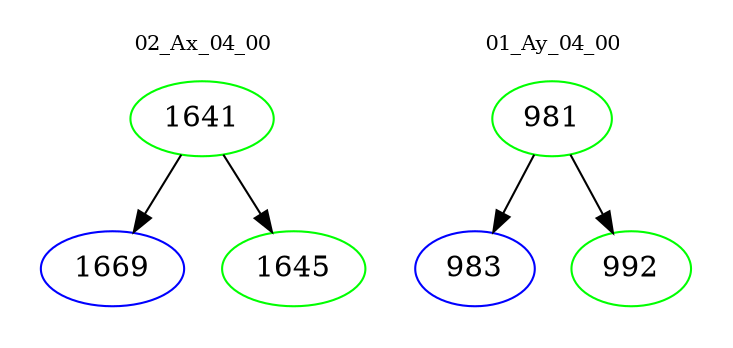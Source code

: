 digraph{
subgraph cluster_0 {
color = white
label = "02_Ax_04_00";
fontsize=10;
T0_1641 [label="1641", color="green"]
T0_1641 -> T0_1669 [color="black"]
T0_1669 [label="1669", color="blue"]
T0_1641 -> T0_1645 [color="black"]
T0_1645 [label="1645", color="green"]
}
subgraph cluster_1 {
color = white
label = "01_Ay_04_00";
fontsize=10;
T1_981 [label="981", color="green"]
T1_981 -> T1_983 [color="black"]
T1_983 [label="983", color="blue"]
T1_981 -> T1_992 [color="black"]
T1_992 [label="992", color="green"]
}
}
